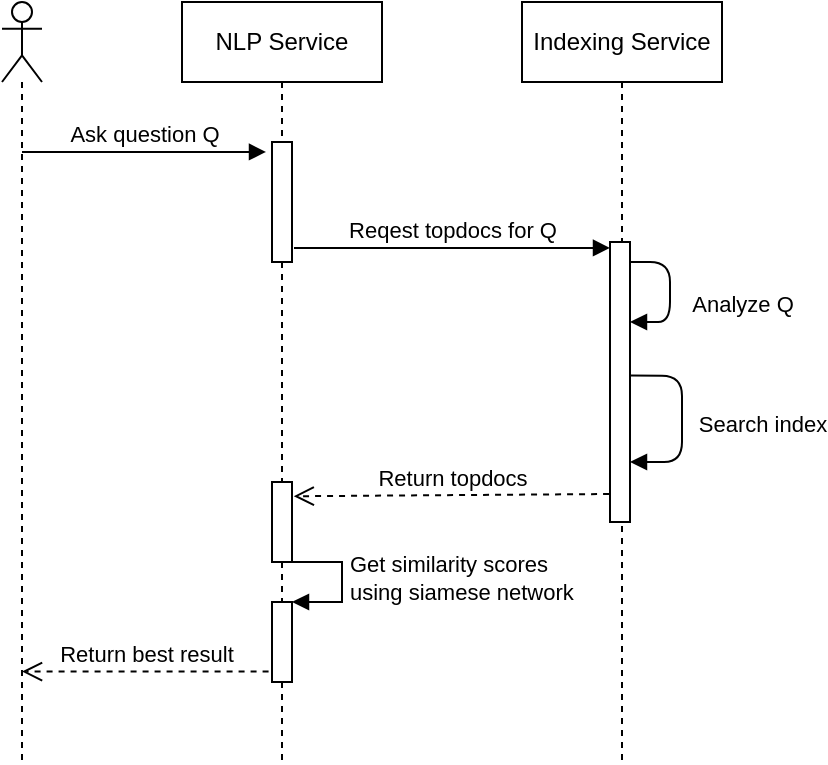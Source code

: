 <mxfile>
    <diagram id="pnjiZHjFPhyeoTBGaYTX" name="Page-1">
        <mxGraphModel dx="674" dy="477" grid="1" gridSize="10" guides="1" tooltips="1" connect="1" arrows="1" fold="1" page="1" pageScale="1" pageWidth="827" pageHeight="1169" math="0" shadow="0">
            <root>
                <mxCell id="0"/>
                <mxCell id="1" parent="0"/>
                <mxCell id="2" value="" style="shape=umlLifeline;participant=umlActor;perimeter=lifelinePerimeter;whiteSpace=wrap;html=1;container=1;collapsible=0;recursiveResize=0;verticalAlign=top;spacingTop=36;outlineConnect=0;" vertex="1" parent="1">
                    <mxGeometry x="110" y="60" width="20" height="380" as="geometry"/>
                </mxCell>
                <mxCell id="3" value="NLP Service" style="shape=umlLifeline;perimeter=lifelinePerimeter;whiteSpace=wrap;html=1;container=1;collapsible=0;recursiveResize=0;outlineConnect=0;" vertex="1" parent="1">
                    <mxGeometry x="200" y="60" width="100" height="380" as="geometry"/>
                </mxCell>
                <mxCell id="6" value="" style="html=1;points=[];perimeter=orthogonalPerimeter;" vertex="1" parent="3">
                    <mxGeometry x="45" y="70" width="10" height="60" as="geometry"/>
                </mxCell>
                <mxCell id="16" value="" style="html=1;points=[];perimeter=orthogonalPerimeter;" vertex="1" parent="3">
                    <mxGeometry x="45" y="240" width="10" height="40" as="geometry"/>
                </mxCell>
                <mxCell id="17" value="" style="html=1;points=[];perimeter=orthogonalPerimeter;" vertex="1" parent="3">
                    <mxGeometry x="45" y="300" width="10" height="40" as="geometry"/>
                </mxCell>
                <mxCell id="18" value="Get similarity scores &lt;br&gt;using siamese network" style="edgeStyle=orthogonalEdgeStyle;html=1;align=left;spacingLeft=2;endArrow=block;rounded=0;entryX=1;entryY=0;" edge="1" target="17" parent="3">
                    <mxGeometry relative="1" as="geometry">
                        <mxPoint x="50" y="280" as="sourcePoint"/>
                        <Array as="points">
                            <mxPoint x="80" y="280"/>
                        </Array>
                    </mxGeometry>
                </mxCell>
                <mxCell id="4" value="Indexing Service" style="shape=umlLifeline;perimeter=lifelinePerimeter;whiteSpace=wrap;html=1;container=1;collapsible=0;recursiveResize=0;outlineConnect=0;" vertex="1" parent="1">
                    <mxGeometry x="370" y="60" width="100" height="380" as="geometry"/>
                </mxCell>
                <mxCell id="8" value="" style="html=1;points=[];perimeter=orthogonalPerimeter;" vertex="1" parent="4">
                    <mxGeometry x="44" y="120" width="10" height="140" as="geometry"/>
                </mxCell>
                <mxCell id="20" value="Analyze Q" style="html=1;verticalAlign=bottom;endArrow=block;" edge="1" parent="4" source="8" target="8">
                    <mxGeometry x="0.429" y="-36" width="80" relative="1" as="geometry">
                        <mxPoint x="90" y="130" as="sourcePoint"/>
                        <mxPoint x="170" y="130" as="targetPoint"/>
                        <Array as="points">
                            <mxPoint x="74" y="130"/>
                            <mxPoint x="74" y="160"/>
                        </Array>
                        <mxPoint x="36" y="36" as="offset"/>
                    </mxGeometry>
                </mxCell>
                <mxCell id="21" value="Search index" style="html=1;verticalAlign=bottom;endArrow=block;exitX=1.041;exitY=0.477;exitDx=0;exitDy=0;exitPerimeter=0;" edge="1" parent="4" source="8" target="8">
                    <mxGeometry x="0.239" y="40" width="80" relative="1" as="geometry">
                        <mxPoint x="70" y="200" as="sourcePoint"/>
                        <mxPoint x="150" y="200" as="targetPoint"/>
                        <Array as="points">
                            <mxPoint x="80" y="187"/>
                            <mxPoint x="80" y="230"/>
                        </Array>
                        <mxPoint as="offset"/>
                    </mxGeometry>
                </mxCell>
                <mxCell id="7" value="Ask question Q" style="html=1;verticalAlign=bottom;endArrow=block;entryX=-0.3;entryY=0.083;entryDx=0;entryDy=0;entryPerimeter=0;" edge="1" parent="1" source="2" target="6">
                    <mxGeometry x="-0.004" width="80" relative="1" as="geometry">
                        <mxPoint x="150" y="200" as="sourcePoint"/>
                        <mxPoint x="230" y="200" as="targetPoint"/>
                        <mxPoint as="offset"/>
                    </mxGeometry>
                </mxCell>
                <mxCell id="9" value="Reqest topdocs for Q" style="html=1;verticalAlign=bottom;endArrow=block;exitX=1.1;exitY=0.883;exitDx=0;exitDy=0;exitPerimeter=0;" edge="1" parent="1" source="6" target="8">
                    <mxGeometry width="80" relative="1" as="geometry">
                        <mxPoint x="390" y="330" as="sourcePoint"/>
                        <mxPoint x="470" y="330" as="targetPoint"/>
                    </mxGeometry>
                </mxCell>
                <mxCell id="15" value="Return topdocs" style="html=1;verticalAlign=bottom;endArrow=open;dashed=1;endSize=8;exitX=-0.047;exitY=0.9;exitDx=0;exitDy=0;exitPerimeter=0;entryX=1.088;entryY=0.178;entryDx=0;entryDy=0;entryPerimeter=0;" edge="1" parent="1" source="8" target="16">
                    <mxGeometry relative="1" as="geometry">
                        <mxPoint x="370" y="290" as="sourcePoint"/>
                        <mxPoint x="260" y="306" as="targetPoint"/>
                    </mxGeometry>
                </mxCell>
                <mxCell id="19" value="Return best result" style="html=1;verticalAlign=bottom;endArrow=open;dashed=1;endSize=8;exitX=-0.171;exitY=0.869;exitDx=0;exitDy=0;exitPerimeter=0;" edge="1" parent="1" source="17" target="2">
                    <mxGeometry relative="1" as="geometry">
                        <mxPoint x="230" y="390" as="sourcePoint"/>
                        <mxPoint x="150" y="390" as="targetPoint"/>
                    </mxGeometry>
                </mxCell>
            </root>
        </mxGraphModel>
    </diagram>
</mxfile>